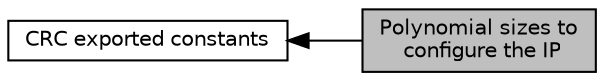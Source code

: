 digraph "Polynomial sizes to configure the IP"
{
  edge [fontname="Helvetica",fontsize="10",labelfontname="Helvetica",labelfontsize="10"];
  node [fontname="Helvetica",fontsize="10",shape=record];
  rankdir=LR;
  Node1 [label="CRC exported constants",height=0.2,width=0.4,color="black", fillcolor="white", style="filled",URL="$group___c_r_c___exported___constants.html"];
  Node0 [label="Polynomial sizes to\l configure the IP",height=0.2,width=0.4,color="black", fillcolor="grey75", style="filled", fontcolor="black"];
  Node1->Node0 [shape=plaintext, dir="back", style="solid"];
}
